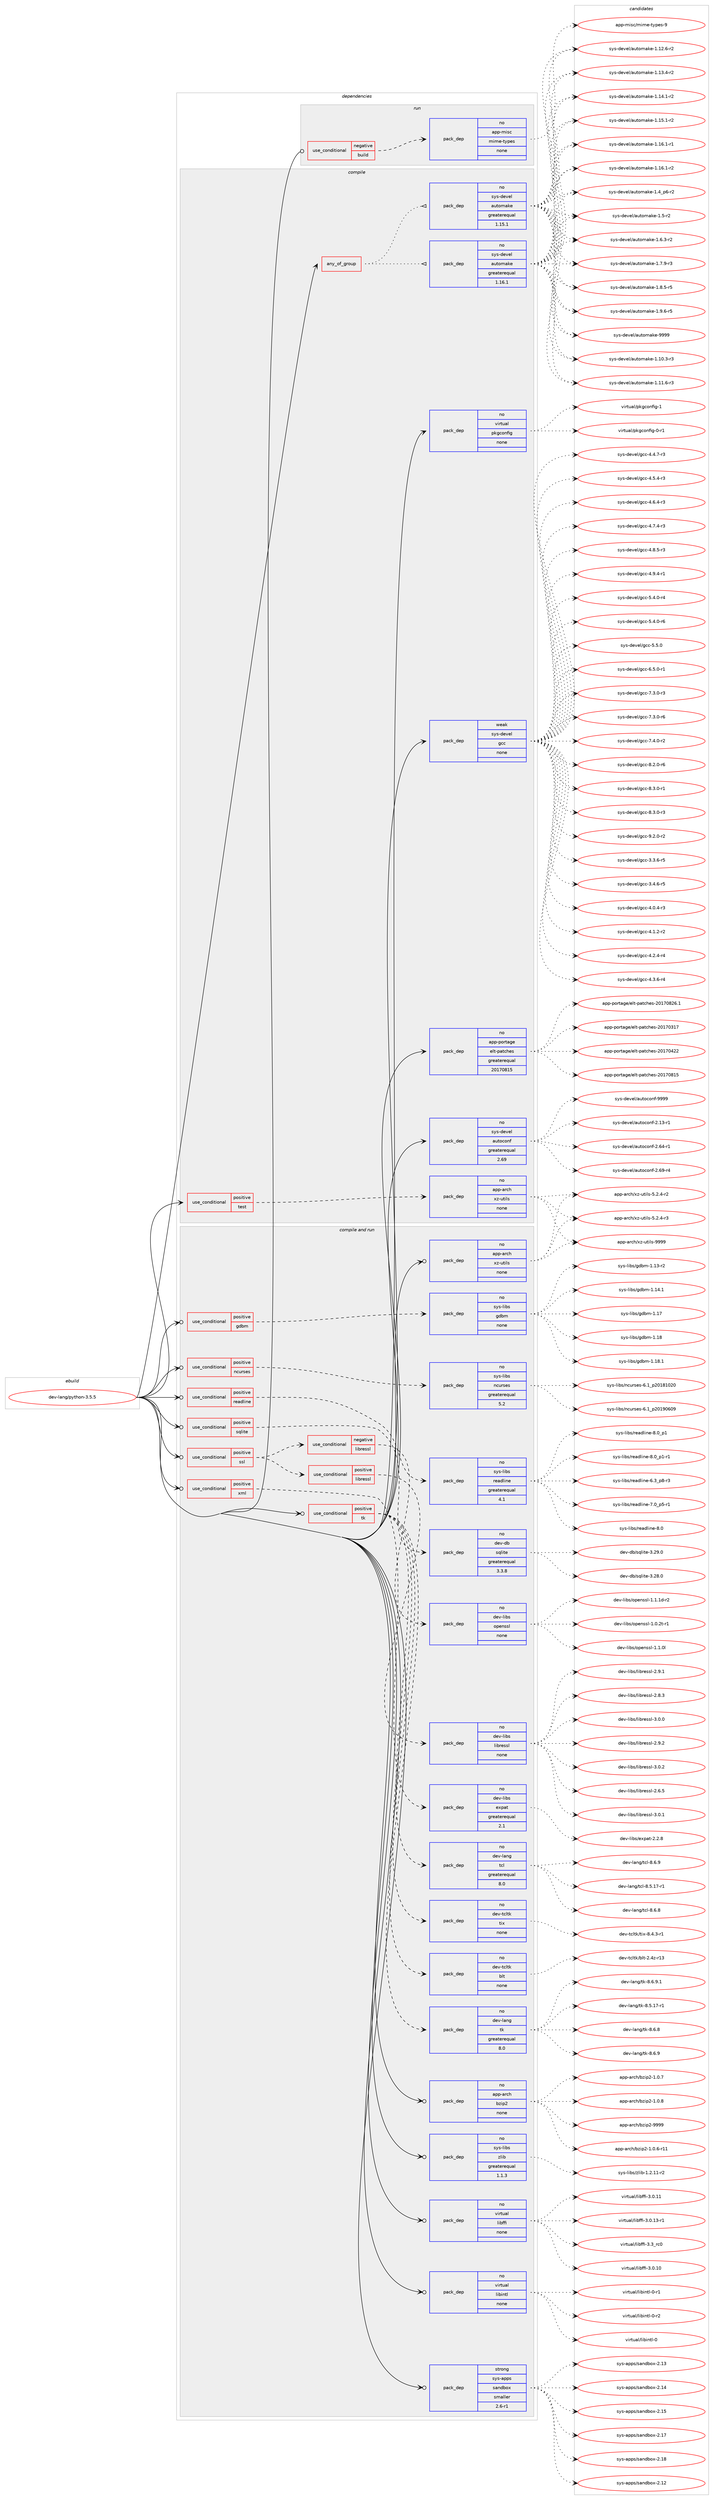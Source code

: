 digraph prolog {

# *************
# Graph options
# *************

newrank=true;
concentrate=true;
compound=true;
graph [rankdir=LR,fontname=Helvetica,fontsize=10,ranksep=1.5];#, ranksep=2.5, nodesep=0.2];
edge  [arrowhead=vee];
node  [fontname=Helvetica,fontsize=10];

# **********
# The ebuild
# **********

subgraph cluster_leftcol {
color=gray;
rank=same;
label=<<i>ebuild</i>>;
id [label="dev-lang/python-3.5.5", color=red, width=4, href="../dev-lang/python-3.5.5.svg"];
}

# ****************
# The dependencies
# ****************

subgraph cluster_midcol {
color=gray;
label=<<i>dependencies</i>>;
subgraph cluster_compile {
fillcolor="#eeeeee";
style=filled;
label=<<i>compile</i>>;
subgraph any10934 {
dependency560708 [label=<<TABLE BORDER="0" CELLBORDER="1" CELLSPACING="0" CELLPADDING="4"><TR><TD CELLPADDING="10">any_of_group</TD></TR></TABLE>>, shape=none, color=red];subgraph pack418821 {
dependency560709 [label=<<TABLE BORDER="0" CELLBORDER="1" CELLSPACING="0" CELLPADDING="4" WIDTH="220"><TR><TD ROWSPAN="6" CELLPADDING="30">pack_dep</TD></TR><TR><TD WIDTH="110">no</TD></TR><TR><TD>sys-devel</TD></TR><TR><TD>automake</TD></TR><TR><TD>greaterequal</TD></TR><TR><TD>1.16.1</TD></TR></TABLE>>, shape=none, color=blue];
}
dependency560708:e -> dependency560709:w [weight=20,style="dotted",arrowhead="oinv"];
subgraph pack418822 {
dependency560710 [label=<<TABLE BORDER="0" CELLBORDER="1" CELLSPACING="0" CELLPADDING="4" WIDTH="220"><TR><TD ROWSPAN="6" CELLPADDING="30">pack_dep</TD></TR><TR><TD WIDTH="110">no</TD></TR><TR><TD>sys-devel</TD></TR><TR><TD>automake</TD></TR><TR><TD>greaterequal</TD></TR><TR><TD>1.15.1</TD></TR></TABLE>>, shape=none, color=blue];
}
dependency560708:e -> dependency560710:w [weight=20,style="dotted",arrowhead="oinv"];
}
id:e -> dependency560708:w [weight=20,style="solid",arrowhead="vee"];
subgraph cond130596 {
dependency560711 [label=<<TABLE BORDER="0" CELLBORDER="1" CELLSPACING="0" CELLPADDING="4"><TR><TD ROWSPAN="3" CELLPADDING="10">use_conditional</TD></TR><TR><TD>positive</TD></TR><TR><TD>test</TD></TR></TABLE>>, shape=none, color=red];
subgraph pack418823 {
dependency560712 [label=<<TABLE BORDER="0" CELLBORDER="1" CELLSPACING="0" CELLPADDING="4" WIDTH="220"><TR><TD ROWSPAN="6" CELLPADDING="30">pack_dep</TD></TR><TR><TD WIDTH="110">no</TD></TR><TR><TD>app-arch</TD></TR><TR><TD>xz-utils</TD></TR><TR><TD>none</TD></TR><TR><TD></TD></TR></TABLE>>, shape=none, color=blue];
}
dependency560711:e -> dependency560712:w [weight=20,style="dashed",arrowhead="vee"];
}
id:e -> dependency560711:w [weight=20,style="solid",arrowhead="vee"];
subgraph pack418824 {
dependency560713 [label=<<TABLE BORDER="0" CELLBORDER="1" CELLSPACING="0" CELLPADDING="4" WIDTH="220"><TR><TD ROWSPAN="6" CELLPADDING="30">pack_dep</TD></TR><TR><TD WIDTH="110">no</TD></TR><TR><TD>app-portage</TD></TR><TR><TD>elt-patches</TD></TR><TR><TD>greaterequal</TD></TR><TR><TD>20170815</TD></TR></TABLE>>, shape=none, color=blue];
}
id:e -> dependency560713:w [weight=20,style="solid",arrowhead="vee"];
subgraph pack418825 {
dependency560714 [label=<<TABLE BORDER="0" CELLBORDER="1" CELLSPACING="0" CELLPADDING="4" WIDTH="220"><TR><TD ROWSPAN="6" CELLPADDING="30">pack_dep</TD></TR><TR><TD WIDTH="110">no</TD></TR><TR><TD>sys-devel</TD></TR><TR><TD>autoconf</TD></TR><TR><TD>greaterequal</TD></TR><TR><TD>2.69</TD></TR></TABLE>>, shape=none, color=blue];
}
id:e -> dependency560714:w [weight=20,style="solid",arrowhead="vee"];
subgraph pack418826 {
dependency560715 [label=<<TABLE BORDER="0" CELLBORDER="1" CELLSPACING="0" CELLPADDING="4" WIDTH="220"><TR><TD ROWSPAN="6" CELLPADDING="30">pack_dep</TD></TR><TR><TD WIDTH="110">no</TD></TR><TR><TD>virtual</TD></TR><TR><TD>pkgconfig</TD></TR><TR><TD>none</TD></TR><TR><TD></TD></TR></TABLE>>, shape=none, color=blue];
}
id:e -> dependency560715:w [weight=20,style="solid",arrowhead="vee"];
subgraph pack418827 {
dependency560716 [label=<<TABLE BORDER="0" CELLBORDER="1" CELLSPACING="0" CELLPADDING="4" WIDTH="220"><TR><TD ROWSPAN="6" CELLPADDING="30">pack_dep</TD></TR><TR><TD WIDTH="110">weak</TD></TR><TR><TD>sys-devel</TD></TR><TR><TD>gcc</TD></TR><TR><TD>none</TD></TR><TR><TD></TD></TR></TABLE>>, shape=none, color=blue];
}
id:e -> dependency560716:w [weight=20,style="solid",arrowhead="vee"];
}
subgraph cluster_compileandrun {
fillcolor="#eeeeee";
style=filled;
label=<<i>compile and run</i>>;
subgraph cond130597 {
dependency560717 [label=<<TABLE BORDER="0" CELLBORDER="1" CELLSPACING="0" CELLPADDING="4"><TR><TD ROWSPAN="3" CELLPADDING="10">use_conditional</TD></TR><TR><TD>positive</TD></TR><TR><TD>gdbm</TD></TR></TABLE>>, shape=none, color=red];
subgraph pack418828 {
dependency560718 [label=<<TABLE BORDER="0" CELLBORDER="1" CELLSPACING="0" CELLPADDING="4" WIDTH="220"><TR><TD ROWSPAN="6" CELLPADDING="30">pack_dep</TD></TR><TR><TD WIDTH="110">no</TD></TR><TR><TD>sys-libs</TD></TR><TR><TD>gdbm</TD></TR><TR><TD>none</TD></TR><TR><TD></TD></TR></TABLE>>, shape=none, color=blue];
}
dependency560717:e -> dependency560718:w [weight=20,style="dashed",arrowhead="vee"];
}
id:e -> dependency560717:w [weight=20,style="solid",arrowhead="odotvee"];
subgraph cond130598 {
dependency560719 [label=<<TABLE BORDER="0" CELLBORDER="1" CELLSPACING="0" CELLPADDING="4"><TR><TD ROWSPAN="3" CELLPADDING="10">use_conditional</TD></TR><TR><TD>positive</TD></TR><TR><TD>ncurses</TD></TR></TABLE>>, shape=none, color=red];
subgraph pack418829 {
dependency560720 [label=<<TABLE BORDER="0" CELLBORDER="1" CELLSPACING="0" CELLPADDING="4" WIDTH="220"><TR><TD ROWSPAN="6" CELLPADDING="30">pack_dep</TD></TR><TR><TD WIDTH="110">no</TD></TR><TR><TD>sys-libs</TD></TR><TR><TD>ncurses</TD></TR><TR><TD>greaterequal</TD></TR><TR><TD>5.2</TD></TR></TABLE>>, shape=none, color=blue];
}
dependency560719:e -> dependency560720:w [weight=20,style="dashed",arrowhead="vee"];
}
id:e -> dependency560719:w [weight=20,style="solid",arrowhead="odotvee"];
subgraph cond130599 {
dependency560721 [label=<<TABLE BORDER="0" CELLBORDER="1" CELLSPACING="0" CELLPADDING="4"><TR><TD ROWSPAN="3" CELLPADDING="10">use_conditional</TD></TR><TR><TD>positive</TD></TR><TR><TD>readline</TD></TR></TABLE>>, shape=none, color=red];
subgraph pack418830 {
dependency560722 [label=<<TABLE BORDER="0" CELLBORDER="1" CELLSPACING="0" CELLPADDING="4" WIDTH="220"><TR><TD ROWSPAN="6" CELLPADDING="30">pack_dep</TD></TR><TR><TD WIDTH="110">no</TD></TR><TR><TD>sys-libs</TD></TR><TR><TD>readline</TD></TR><TR><TD>greaterequal</TD></TR><TR><TD>4.1</TD></TR></TABLE>>, shape=none, color=blue];
}
dependency560721:e -> dependency560722:w [weight=20,style="dashed",arrowhead="vee"];
}
id:e -> dependency560721:w [weight=20,style="solid",arrowhead="odotvee"];
subgraph cond130600 {
dependency560723 [label=<<TABLE BORDER="0" CELLBORDER="1" CELLSPACING="0" CELLPADDING="4"><TR><TD ROWSPAN="3" CELLPADDING="10">use_conditional</TD></TR><TR><TD>positive</TD></TR><TR><TD>sqlite</TD></TR></TABLE>>, shape=none, color=red];
subgraph pack418831 {
dependency560724 [label=<<TABLE BORDER="0" CELLBORDER="1" CELLSPACING="0" CELLPADDING="4" WIDTH="220"><TR><TD ROWSPAN="6" CELLPADDING="30">pack_dep</TD></TR><TR><TD WIDTH="110">no</TD></TR><TR><TD>dev-db</TD></TR><TR><TD>sqlite</TD></TR><TR><TD>greaterequal</TD></TR><TR><TD>3.3.8</TD></TR></TABLE>>, shape=none, color=blue];
}
dependency560723:e -> dependency560724:w [weight=20,style="dashed",arrowhead="vee"];
}
id:e -> dependency560723:w [weight=20,style="solid",arrowhead="odotvee"];
subgraph cond130601 {
dependency560725 [label=<<TABLE BORDER="0" CELLBORDER="1" CELLSPACING="0" CELLPADDING="4"><TR><TD ROWSPAN="3" CELLPADDING="10">use_conditional</TD></TR><TR><TD>positive</TD></TR><TR><TD>ssl</TD></TR></TABLE>>, shape=none, color=red];
subgraph cond130602 {
dependency560726 [label=<<TABLE BORDER="0" CELLBORDER="1" CELLSPACING="0" CELLPADDING="4"><TR><TD ROWSPAN="3" CELLPADDING="10">use_conditional</TD></TR><TR><TD>negative</TD></TR><TR><TD>libressl</TD></TR></TABLE>>, shape=none, color=red];
subgraph pack418832 {
dependency560727 [label=<<TABLE BORDER="0" CELLBORDER="1" CELLSPACING="0" CELLPADDING="4" WIDTH="220"><TR><TD ROWSPAN="6" CELLPADDING="30">pack_dep</TD></TR><TR><TD WIDTH="110">no</TD></TR><TR><TD>dev-libs</TD></TR><TR><TD>openssl</TD></TR><TR><TD>none</TD></TR><TR><TD></TD></TR></TABLE>>, shape=none, color=blue];
}
dependency560726:e -> dependency560727:w [weight=20,style="dashed",arrowhead="vee"];
}
dependency560725:e -> dependency560726:w [weight=20,style="dashed",arrowhead="vee"];
subgraph cond130603 {
dependency560728 [label=<<TABLE BORDER="0" CELLBORDER="1" CELLSPACING="0" CELLPADDING="4"><TR><TD ROWSPAN="3" CELLPADDING="10">use_conditional</TD></TR><TR><TD>positive</TD></TR><TR><TD>libressl</TD></TR></TABLE>>, shape=none, color=red];
subgraph pack418833 {
dependency560729 [label=<<TABLE BORDER="0" CELLBORDER="1" CELLSPACING="0" CELLPADDING="4" WIDTH="220"><TR><TD ROWSPAN="6" CELLPADDING="30">pack_dep</TD></TR><TR><TD WIDTH="110">no</TD></TR><TR><TD>dev-libs</TD></TR><TR><TD>libressl</TD></TR><TR><TD>none</TD></TR><TR><TD></TD></TR></TABLE>>, shape=none, color=blue];
}
dependency560728:e -> dependency560729:w [weight=20,style="dashed",arrowhead="vee"];
}
dependency560725:e -> dependency560728:w [weight=20,style="dashed",arrowhead="vee"];
}
id:e -> dependency560725:w [weight=20,style="solid",arrowhead="odotvee"];
subgraph cond130604 {
dependency560730 [label=<<TABLE BORDER="0" CELLBORDER="1" CELLSPACING="0" CELLPADDING="4"><TR><TD ROWSPAN="3" CELLPADDING="10">use_conditional</TD></TR><TR><TD>positive</TD></TR><TR><TD>tk</TD></TR></TABLE>>, shape=none, color=red];
subgraph pack418834 {
dependency560731 [label=<<TABLE BORDER="0" CELLBORDER="1" CELLSPACING="0" CELLPADDING="4" WIDTH="220"><TR><TD ROWSPAN="6" CELLPADDING="30">pack_dep</TD></TR><TR><TD WIDTH="110">no</TD></TR><TR><TD>dev-lang</TD></TR><TR><TD>tcl</TD></TR><TR><TD>greaterequal</TD></TR><TR><TD>8.0</TD></TR></TABLE>>, shape=none, color=blue];
}
dependency560730:e -> dependency560731:w [weight=20,style="dashed",arrowhead="vee"];
subgraph pack418835 {
dependency560732 [label=<<TABLE BORDER="0" CELLBORDER="1" CELLSPACING="0" CELLPADDING="4" WIDTH="220"><TR><TD ROWSPAN="6" CELLPADDING="30">pack_dep</TD></TR><TR><TD WIDTH="110">no</TD></TR><TR><TD>dev-lang</TD></TR><TR><TD>tk</TD></TR><TR><TD>greaterequal</TD></TR><TR><TD>8.0</TD></TR></TABLE>>, shape=none, color=blue];
}
dependency560730:e -> dependency560732:w [weight=20,style="dashed",arrowhead="vee"];
subgraph pack418836 {
dependency560733 [label=<<TABLE BORDER="0" CELLBORDER="1" CELLSPACING="0" CELLPADDING="4" WIDTH="220"><TR><TD ROWSPAN="6" CELLPADDING="30">pack_dep</TD></TR><TR><TD WIDTH="110">no</TD></TR><TR><TD>dev-tcltk</TD></TR><TR><TD>blt</TD></TR><TR><TD>none</TD></TR><TR><TD></TD></TR></TABLE>>, shape=none, color=blue];
}
dependency560730:e -> dependency560733:w [weight=20,style="dashed",arrowhead="vee"];
subgraph pack418837 {
dependency560734 [label=<<TABLE BORDER="0" CELLBORDER="1" CELLSPACING="0" CELLPADDING="4" WIDTH="220"><TR><TD ROWSPAN="6" CELLPADDING="30">pack_dep</TD></TR><TR><TD WIDTH="110">no</TD></TR><TR><TD>dev-tcltk</TD></TR><TR><TD>tix</TD></TR><TR><TD>none</TD></TR><TR><TD></TD></TR></TABLE>>, shape=none, color=blue];
}
dependency560730:e -> dependency560734:w [weight=20,style="dashed",arrowhead="vee"];
}
id:e -> dependency560730:w [weight=20,style="solid",arrowhead="odotvee"];
subgraph cond130605 {
dependency560735 [label=<<TABLE BORDER="0" CELLBORDER="1" CELLSPACING="0" CELLPADDING="4"><TR><TD ROWSPAN="3" CELLPADDING="10">use_conditional</TD></TR><TR><TD>positive</TD></TR><TR><TD>xml</TD></TR></TABLE>>, shape=none, color=red];
subgraph pack418838 {
dependency560736 [label=<<TABLE BORDER="0" CELLBORDER="1" CELLSPACING="0" CELLPADDING="4" WIDTH="220"><TR><TD ROWSPAN="6" CELLPADDING="30">pack_dep</TD></TR><TR><TD WIDTH="110">no</TD></TR><TR><TD>dev-libs</TD></TR><TR><TD>expat</TD></TR><TR><TD>greaterequal</TD></TR><TR><TD>2.1</TD></TR></TABLE>>, shape=none, color=blue];
}
dependency560735:e -> dependency560736:w [weight=20,style="dashed",arrowhead="vee"];
}
id:e -> dependency560735:w [weight=20,style="solid",arrowhead="odotvee"];
subgraph pack418839 {
dependency560737 [label=<<TABLE BORDER="0" CELLBORDER="1" CELLSPACING="0" CELLPADDING="4" WIDTH="220"><TR><TD ROWSPAN="6" CELLPADDING="30">pack_dep</TD></TR><TR><TD WIDTH="110">no</TD></TR><TR><TD>app-arch</TD></TR><TR><TD>bzip2</TD></TR><TR><TD>none</TD></TR><TR><TD></TD></TR></TABLE>>, shape=none, color=blue];
}
id:e -> dependency560737:w [weight=20,style="solid",arrowhead="odotvee"];
subgraph pack418840 {
dependency560738 [label=<<TABLE BORDER="0" CELLBORDER="1" CELLSPACING="0" CELLPADDING="4" WIDTH="220"><TR><TD ROWSPAN="6" CELLPADDING="30">pack_dep</TD></TR><TR><TD WIDTH="110">no</TD></TR><TR><TD>app-arch</TD></TR><TR><TD>xz-utils</TD></TR><TR><TD>none</TD></TR><TR><TD></TD></TR></TABLE>>, shape=none, color=blue];
}
id:e -> dependency560738:w [weight=20,style="solid",arrowhead="odotvee"];
subgraph pack418841 {
dependency560739 [label=<<TABLE BORDER="0" CELLBORDER="1" CELLSPACING="0" CELLPADDING="4" WIDTH="220"><TR><TD ROWSPAN="6" CELLPADDING="30">pack_dep</TD></TR><TR><TD WIDTH="110">no</TD></TR><TR><TD>sys-libs</TD></TR><TR><TD>zlib</TD></TR><TR><TD>greaterequal</TD></TR><TR><TD>1.1.3</TD></TR></TABLE>>, shape=none, color=blue];
}
id:e -> dependency560739:w [weight=20,style="solid",arrowhead="odotvee"];
subgraph pack418842 {
dependency560740 [label=<<TABLE BORDER="0" CELLBORDER="1" CELLSPACING="0" CELLPADDING="4" WIDTH="220"><TR><TD ROWSPAN="6" CELLPADDING="30">pack_dep</TD></TR><TR><TD WIDTH="110">no</TD></TR><TR><TD>virtual</TD></TR><TR><TD>libffi</TD></TR><TR><TD>none</TD></TR><TR><TD></TD></TR></TABLE>>, shape=none, color=blue];
}
id:e -> dependency560740:w [weight=20,style="solid",arrowhead="odotvee"];
subgraph pack418843 {
dependency560741 [label=<<TABLE BORDER="0" CELLBORDER="1" CELLSPACING="0" CELLPADDING="4" WIDTH="220"><TR><TD ROWSPAN="6" CELLPADDING="30">pack_dep</TD></TR><TR><TD WIDTH="110">no</TD></TR><TR><TD>virtual</TD></TR><TR><TD>libintl</TD></TR><TR><TD>none</TD></TR><TR><TD></TD></TR></TABLE>>, shape=none, color=blue];
}
id:e -> dependency560741:w [weight=20,style="solid",arrowhead="odotvee"];
subgraph pack418844 {
dependency560742 [label=<<TABLE BORDER="0" CELLBORDER="1" CELLSPACING="0" CELLPADDING="4" WIDTH="220"><TR><TD ROWSPAN="6" CELLPADDING="30">pack_dep</TD></TR><TR><TD WIDTH="110">strong</TD></TR><TR><TD>sys-apps</TD></TR><TR><TD>sandbox</TD></TR><TR><TD>smaller</TD></TR><TR><TD>2.6-r1</TD></TR></TABLE>>, shape=none, color=blue];
}
id:e -> dependency560742:w [weight=20,style="solid",arrowhead="odotvee"];
}
subgraph cluster_run {
fillcolor="#eeeeee";
style=filled;
label=<<i>run</i>>;
subgraph cond130606 {
dependency560743 [label=<<TABLE BORDER="0" CELLBORDER="1" CELLSPACING="0" CELLPADDING="4"><TR><TD ROWSPAN="3" CELLPADDING="10">use_conditional</TD></TR><TR><TD>negative</TD></TR><TR><TD>build</TD></TR></TABLE>>, shape=none, color=red];
subgraph pack418845 {
dependency560744 [label=<<TABLE BORDER="0" CELLBORDER="1" CELLSPACING="0" CELLPADDING="4" WIDTH="220"><TR><TD ROWSPAN="6" CELLPADDING="30">pack_dep</TD></TR><TR><TD WIDTH="110">no</TD></TR><TR><TD>app-misc</TD></TR><TR><TD>mime-types</TD></TR><TR><TD>none</TD></TR><TR><TD></TD></TR></TABLE>>, shape=none, color=blue];
}
dependency560743:e -> dependency560744:w [weight=20,style="dashed",arrowhead="vee"];
}
id:e -> dependency560743:w [weight=20,style="solid",arrowhead="odot"];
}
}

# **************
# The candidates
# **************

subgraph cluster_choices {
rank=same;
color=gray;
label=<<i>candidates</i>>;

subgraph choice418821 {
color=black;
nodesep=1;
choice11512111545100101118101108479711711611110997107101454946494846514511451 [label="sys-devel/automake-1.10.3-r3", color=red, width=4,href="../sys-devel/automake-1.10.3-r3.svg"];
choice11512111545100101118101108479711711611110997107101454946494946544511451 [label="sys-devel/automake-1.11.6-r3", color=red, width=4,href="../sys-devel/automake-1.11.6-r3.svg"];
choice11512111545100101118101108479711711611110997107101454946495046544511450 [label="sys-devel/automake-1.12.6-r2", color=red, width=4,href="../sys-devel/automake-1.12.6-r2.svg"];
choice11512111545100101118101108479711711611110997107101454946495146524511450 [label="sys-devel/automake-1.13.4-r2", color=red, width=4,href="../sys-devel/automake-1.13.4-r2.svg"];
choice11512111545100101118101108479711711611110997107101454946495246494511450 [label="sys-devel/automake-1.14.1-r2", color=red, width=4,href="../sys-devel/automake-1.14.1-r2.svg"];
choice11512111545100101118101108479711711611110997107101454946495346494511450 [label="sys-devel/automake-1.15.1-r2", color=red, width=4,href="../sys-devel/automake-1.15.1-r2.svg"];
choice11512111545100101118101108479711711611110997107101454946495446494511449 [label="sys-devel/automake-1.16.1-r1", color=red, width=4,href="../sys-devel/automake-1.16.1-r1.svg"];
choice11512111545100101118101108479711711611110997107101454946495446494511450 [label="sys-devel/automake-1.16.1-r2", color=red, width=4,href="../sys-devel/automake-1.16.1-r2.svg"];
choice115121115451001011181011084797117116111109971071014549465295112544511450 [label="sys-devel/automake-1.4_p6-r2", color=red, width=4,href="../sys-devel/automake-1.4_p6-r2.svg"];
choice11512111545100101118101108479711711611110997107101454946534511450 [label="sys-devel/automake-1.5-r2", color=red, width=4,href="../sys-devel/automake-1.5-r2.svg"];
choice115121115451001011181011084797117116111109971071014549465446514511450 [label="sys-devel/automake-1.6.3-r2", color=red, width=4,href="../sys-devel/automake-1.6.3-r2.svg"];
choice115121115451001011181011084797117116111109971071014549465546574511451 [label="sys-devel/automake-1.7.9-r3", color=red, width=4,href="../sys-devel/automake-1.7.9-r3.svg"];
choice115121115451001011181011084797117116111109971071014549465646534511453 [label="sys-devel/automake-1.8.5-r5", color=red, width=4,href="../sys-devel/automake-1.8.5-r5.svg"];
choice115121115451001011181011084797117116111109971071014549465746544511453 [label="sys-devel/automake-1.9.6-r5", color=red, width=4,href="../sys-devel/automake-1.9.6-r5.svg"];
choice115121115451001011181011084797117116111109971071014557575757 [label="sys-devel/automake-9999", color=red, width=4,href="../sys-devel/automake-9999.svg"];
dependency560709:e -> choice11512111545100101118101108479711711611110997107101454946494846514511451:w [style=dotted,weight="100"];
dependency560709:e -> choice11512111545100101118101108479711711611110997107101454946494946544511451:w [style=dotted,weight="100"];
dependency560709:e -> choice11512111545100101118101108479711711611110997107101454946495046544511450:w [style=dotted,weight="100"];
dependency560709:e -> choice11512111545100101118101108479711711611110997107101454946495146524511450:w [style=dotted,weight="100"];
dependency560709:e -> choice11512111545100101118101108479711711611110997107101454946495246494511450:w [style=dotted,weight="100"];
dependency560709:e -> choice11512111545100101118101108479711711611110997107101454946495346494511450:w [style=dotted,weight="100"];
dependency560709:e -> choice11512111545100101118101108479711711611110997107101454946495446494511449:w [style=dotted,weight="100"];
dependency560709:e -> choice11512111545100101118101108479711711611110997107101454946495446494511450:w [style=dotted,weight="100"];
dependency560709:e -> choice115121115451001011181011084797117116111109971071014549465295112544511450:w [style=dotted,weight="100"];
dependency560709:e -> choice11512111545100101118101108479711711611110997107101454946534511450:w [style=dotted,weight="100"];
dependency560709:e -> choice115121115451001011181011084797117116111109971071014549465446514511450:w [style=dotted,weight="100"];
dependency560709:e -> choice115121115451001011181011084797117116111109971071014549465546574511451:w [style=dotted,weight="100"];
dependency560709:e -> choice115121115451001011181011084797117116111109971071014549465646534511453:w [style=dotted,weight="100"];
dependency560709:e -> choice115121115451001011181011084797117116111109971071014549465746544511453:w [style=dotted,weight="100"];
dependency560709:e -> choice115121115451001011181011084797117116111109971071014557575757:w [style=dotted,weight="100"];
}
subgraph choice418822 {
color=black;
nodesep=1;
choice11512111545100101118101108479711711611110997107101454946494846514511451 [label="sys-devel/automake-1.10.3-r3", color=red, width=4,href="../sys-devel/automake-1.10.3-r3.svg"];
choice11512111545100101118101108479711711611110997107101454946494946544511451 [label="sys-devel/automake-1.11.6-r3", color=red, width=4,href="../sys-devel/automake-1.11.6-r3.svg"];
choice11512111545100101118101108479711711611110997107101454946495046544511450 [label="sys-devel/automake-1.12.6-r2", color=red, width=4,href="../sys-devel/automake-1.12.6-r2.svg"];
choice11512111545100101118101108479711711611110997107101454946495146524511450 [label="sys-devel/automake-1.13.4-r2", color=red, width=4,href="../sys-devel/automake-1.13.4-r2.svg"];
choice11512111545100101118101108479711711611110997107101454946495246494511450 [label="sys-devel/automake-1.14.1-r2", color=red, width=4,href="../sys-devel/automake-1.14.1-r2.svg"];
choice11512111545100101118101108479711711611110997107101454946495346494511450 [label="sys-devel/automake-1.15.1-r2", color=red, width=4,href="../sys-devel/automake-1.15.1-r2.svg"];
choice11512111545100101118101108479711711611110997107101454946495446494511449 [label="sys-devel/automake-1.16.1-r1", color=red, width=4,href="../sys-devel/automake-1.16.1-r1.svg"];
choice11512111545100101118101108479711711611110997107101454946495446494511450 [label="sys-devel/automake-1.16.1-r2", color=red, width=4,href="../sys-devel/automake-1.16.1-r2.svg"];
choice115121115451001011181011084797117116111109971071014549465295112544511450 [label="sys-devel/automake-1.4_p6-r2", color=red, width=4,href="../sys-devel/automake-1.4_p6-r2.svg"];
choice11512111545100101118101108479711711611110997107101454946534511450 [label="sys-devel/automake-1.5-r2", color=red, width=4,href="../sys-devel/automake-1.5-r2.svg"];
choice115121115451001011181011084797117116111109971071014549465446514511450 [label="sys-devel/automake-1.6.3-r2", color=red, width=4,href="../sys-devel/automake-1.6.3-r2.svg"];
choice115121115451001011181011084797117116111109971071014549465546574511451 [label="sys-devel/automake-1.7.9-r3", color=red, width=4,href="../sys-devel/automake-1.7.9-r3.svg"];
choice115121115451001011181011084797117116111109971071014549465646534511453 [label="sys-devel/automake-1.8.5-r5", color=red, width=4,href="../sys-devel/automake-1.8.5-r5.svg"];
choice115121115451001011181011084797117116111109971071014549465746544511453 [label="sys-devel/automake-1.9.6-r5", color=red, width=4,href="../sys-devel/automake-1.9.6-r5.svg"];
choice115121115451001011181011084797117116111109971071014557575757 [label="sys-devel/automake-9999", color=red, width=4,href="../sys-devel/automake-9999.svg"];
dependency560710:e -> choice11512111545100101118101108479711711611110997107101454946494846514511451:w [style=dotted,weight="100"];
dependency560710:e -> choice11512111545100101118101108479711711611110997107101454946494946544511451:w [style=dotted,weight="100"];
dependency560710:e -> choice11512111545100101118101108479711711611110997107101454946495046544511450:w [style=dotted,weight="100"];
dependency560710:e -> choice11512111545100101118101108479711711611110997107101454946495146524511450:w [style=dotted,weight="100"];
dependency560710:e -> choice11512111545100101118101108479711711611110997107101454946495246494511450:w [style=dotted,weight="100"];
dependency560710:e -> choice11512111545100101118101108479711711611110997107101454946495346494511450:w [style=dotted,weight="100"];
dependency560710:e -> choice11512111545100101118101108479711711611110997107101454946495446494511449:w [style=dotted,weight="100"];
dependency560710:e -> choice11512111545100101118101108479711711611110997107101454946495446494511450:w [style=dotted,weight="100"];
dependency560710:e -> choice115121115451001011181011084797117116111109971071014549465295112544511450:w [style=dotted,weight="100"];
dependency560710:e -> choice11512111545100101118101108479711711611110997107101454946534511450:w [style=dotted,weight="100"];
dependency560710:e -> choice115121115451001011181011084797117116111109971071014549465446514511450:w [style=dotted,weight="100"];
dependency560710:e -> choice115121115451001011181011084797117116111109971071014549465546574511451:w [style=dotted,weight="100"];
dependency560710:e -> choice115121115451001011181011084797117116111109971071014549465646534511453:w [style=dotted,weight="100"];
dependency560710:e -> choice115121115451001011181011084797117116111109971071014549465746544511453:w [style=dotted,weight="100"];
dependency560710:e -> choice115121115451001011181011084797117116111109971071014557575757:w [style=dotted,weight="100"];
}
subgraph choice418823 {
color=black;
nodesep=1;
choice9711211245971149910447120122451171161051081154553465046524511450 [label="app-arch/xz-utils-5.2.4-r2", color=red, width=4,href="../app-arch/xz-utils-5.2.4-r2.svg"];
choice9711211245971149910447120122451171161051081154553465046524511451 [label="app-arch/xz-utils-5.2.4-r3", color=red, width=4,href="../app-arch/xz-utils-5.2.4-r3.svg"];
choice9711211245971149910447120122451171161051081154557575757 [label="app-arch/xz-utils-9999", color=red, width=4,href="../app-arch/xz-utils-9999.svg"];
dependency560712:e -> choice9711211245971149910447120122451171161051081154553465046524511450:w [style=dotted,weight="100"];
dependency560712:e -> choice9711211245971149910447120122451171161051081154553465046524511451:w [style=dotted,weight="100"];
dependency560712:e -> choice9711211245971149910447120122451171161051081154557575757:w [style=dotted,weight="100"];
}
subgraph choice418824 {
color=black;
nodesep=1;
choice97112112451121111141169710310147101108116451129711699104101115455048495548514955 [label="app-portage/elt-patches-20170317", color=red, width=4,href="../app-portage/elt-patches-20170317.svg"];
choice97112112451121111141169710310147101108116451129711699104101115455048495548525050 [label="app-portage/elt-patches-20170422", color=red, width=4,href="../app-portage/elt-patches-20170422.svg"];
choice97112112451121111141169710310147101108116451129711699104101115455048495548564953 [label="app-portage/elt-patches-20170815", color=red, width=4,href="../app-portage/elt-patches-20170815.svg"];
choice971121124511211111411697103101471011081164511297116991041011154550484955485650544649 [label="app-portage/elt-patches-20170826.1", color=red, width=4,href="../app-portage/elt-patches-20170826.1.svg"];
dependency560713:e -> choice97112112451121111141169710310147101108116451129711699104101115455048495548514955:w [style=dotted,weight="100"];
dependency560713:e -> choice97112112451121111141169710310147101108116451129711699104101115455048495548525050:w [style=dotted,weight="100"];
dependency560713:e -> choice97112112451121111141169710310147101108116451129711699104101115455048495548564953:w [style=dotted,weight="100"];
dependency560713:e -> choice971121124511211111411697103101471011081164511297116991041011154550484955485650544649:w [style=dotted,weight="100"];
}
subgraph choice418825 {
color=black;
nodesep=1;
choice1151211154510010111810110847971171161119911111010245504649514511449 [label="sys-devel/autoconf-2.13-r1", color=red, width=4,href="../sys-devel/autoconf-2.13-r1.svg"];
choice1151211154510010111810110847971171161119911111010245504654524511449 [label="sys-devel/autoconf-2.64-r1", color=red, width=4,href="../sys-devel/autoconf-2.64-r1.svg"];
choice1151211154510010111810110847971171161119911111010245504654574511452 [label="sys-devel/autoconf-2.69-r4", color=red, width=4,href="../sys-devel/autoconf-2.69-r4.svg"];
choice115121115451001011181011084797117116111991111101024557575757 [label="sys-devel/autoconf-9999", color=red, width=4,href="../sys-devel/autoconf-9999.svg"];
dependency560714:e -> choice1151211154510010111810110847971171161119911111010245504649514511449:w [style=dotted,weight="100"];
dependency560714:e -> choice1151211154510010111810110847971171161119911111010245504654524511449:w [style=dotted,weight="100"];
dependency560714:e -> choice1151211154510010111810110847971171161119911111010245504654574511452:w [style=dotted,weight="100"];
dependency560714:e -> choice115121115451001011181011084797117116111991111101024557575757:w [style=dotted,weight="100"];
}
subgraph choice418826 {
color=black;
nodesep=1;
choice11810511411611797108471121071039911111010210510345484511449 [label="virtual/pkgconfig-0-r1", color=red, width=4,href="../virtual/pkgconfig-0-r1.svg"];
choice1181051141161179710847112107103991111101021051034549 [label="virtual/pkgconfig-1", color=red, width=4,href="../virtual/pkgconfig-1.svg"];
dependency560715:e -> choice11810511411611797108471121071039911111010210510345484511449:w [style=dotted,weight="100"];
dependency560715:e -> choice1181051141161179710847112107103991111101021051034549:w [style=dotted,weight="100"];
}
subgraph choice418827 {
color=black;
nodesep=1;
choice115121115451001011181011084710399994551465146544511453 [label="sys-devel/gcc-3.3.6-r5", color=red, width=4,href="../sys-devel/gcc-3.3.6-r5.svg"];
choice115121115451001011181011084710399994551465246544511453 [label="sys-devel/gcc-3.4.6-r5", color=red, width=4,href="../sys-devel/gcc-3.4.6-r5.svg"];
choice115121115451001011181011084710399994552464846524511451 [label="sys-devel/gcc-4.0.4-r3", color=red, width=4,href="../sys-devel/gcc-4.0.4-r3.svg"];
choice115121115451001011181011084710399994552464946504511450 [label="sys-devel/gcc-4.1.2-r2", color=red, width=4,href="../sys-devel/gcc-4.1.2-r2.svg"];
choice115121115451001011181011084710399994552465046524511452 [label="sys-devel/gcc-4.2.4-r4", color=red, width=4,href="../sys-devel/gcc-4.2.4-r4.svg"];
choice115121115451001011181011084710399994552465146544511452 [label="sys-devel/gcc-4.3.6-r4", color=red, width=4,href="../sys-devel/gcc-4.3.6-r4.svg"];
choice115121115451001011181011084710399994552465246554511451 [label="sys-devel/gcc-4.4.7-r3", color=red, width=4,href="../sys-devel/gcc-4.4.7-r3.svg"];
choice115121115451001011181011084710399994552465346524511451 [label="sys-devel/gcc-4.5.4-r3", color=red, width=4,href="../sys-devel/gcc-4.5.4-r3.svg"];
choice115121115451001011181011084710399994552465446524511451 [label="sys-devel/gcc-4.6.4-r3", color=red, width=4,href="../sys-devel/gcc-4.6.4-r3.svg"];
choice115121115451001011181011084710399994552465546524511451 [label="sys-devel/gcc-4.7.4-r3", color=red, width=4,href="../sys-devel/gcc-4.7.4-r3.svg"];
choice115121115451001011181011084710399994552465646534511451 [label="sys-devel/gcc-4.8.5-r3", color=red, width=4,href="../sys-devel/gcc-4.8.5-r3.svg"];
choice115121115451001011181011084710399994552465746524511449 [label="sys-devel/gcc-4.9.4-r1", color=red, width=4,href="../sys-devel/gcc-4.9.4-r1.svg"];
choice115121115451001011181011084710399994553465246484511452 [label="sys-devel/gcc-5.4.0-r4", color=red, width=4,href="../sys-devel/gcc-5.4.0-r4.svg"];
choice115121115451001011181011084710399994553465246484511454 [label="sys-devel/gcc-5.4.0-r6", color=red, width=4,href="../sys-devel/gcc-5.4.0-r6.svg"];
choice11512111545100101118101108471039999455346534648 [label="sys-devel/gcc-5.5.0", color=red, width=4,href="../sys-devel/gcc-5.5.0.svg"];
choice115121115451001011181011084710399994554465346484511449 [label="sys-devel/gcc-6.5.0-r1", color=red, width=4,href="../sys-devel/gcc-6.5.0-r1.svg"];
choice115121115451001011181011084710399994555465146484511451 [label="sys-devel/gcc-7.3.0-r3", color=red, width=4,href="../sys-devel/gcc-7.3.0-r3.svg"];
choice115121115451001011181011084710399994555465146484511454 [label="sys-devel/gcc-7.3.0-r6", color=red, width=4,href="../sys-devel/gcc-7.3.0-r6.svg"];
choice115121115451001011181011084710399994555465246484511450 [label="sys-devel/gcc-7.4.0-r2", color=red, width=4,href="../sys-devel/gcc-7.4.0-r2.svg"];
choice115121115451001011181011084710399994556465046484511454 [label="sys-devel/gcc-8.2.0-r6", color=red, width=4,href="../sys-devel/gcc-8.2.0-r6.svg"];
choice115121115451001011181011084710399994556465146484511449 [label="sys-devel/gcc-8.3.0-r1", color=red, width=4,href="../sys-devel/gcc-8.3.0-r1.svg"];
choice115121115451001011181011084710399994556465146484511451 [label="sys-devel/gcc-8.3.0-r3", color=red, width=4,href="../sys-devel/gcc-8.3.0-r3.svg"];
choice115121115451001011181011084710399994557465046484511450 [label="sys-devel/gcc-9.2.0-r2", color=red, width=4,href="../sys-devel/gcc-9.2.0-r2.svg"];
dependency560716:e -> choice115121115451001011181011084710399994551465146544511453:w [style=dotted,weight="100"];
dependency560716:e -> choice115121115451001011181011084710399994551465246544511453:w [style=dotted,weight="100"];
dependency560716:e -> choice115121115451001011181011084710399994552464846524511451:w [style=dotted,weight="100"];
dependency560716:e -> choice115121115451001011181011084710399994552464946504511450:w [style=dotted,weight="100"];
dependency560716:e -> choice115121115451001011181011084710399994552465046524511452:w [style=dotted,weight="100"];
dependency560716:e -> choice115121115451001011181011084710399994552465146544511452:w [style=dotted,weight="100"];
dependency560716:e -> choice115121115451001011181011084710399994552465246554511451:w [style=dotted,weight="100"];
dependency560716:e -> choice115121115451001011181011084710399994552465346524511451:w [style=dotted,weight="100"];
dependency560716:e -> choice115121115451001011181011084710399994552465446524511451:w [style=dotted,weight="100"];
dependency560716:e -> choice115121115451001011181011084710399994552465546524511451:w [style=dotted,weight="100"];
dependency560716:e -> choice115121115451001011181011084710399994552465646534511451:w [style=dotted,weight="100"];
dependency560716:e -> choice115121115451001011181011084710399994552465746524511449:w [style=dotted,weight="100"];
dependency560716:e -> choice115121115451001011181011084710399994553465246484511452:w [style=dotted,weight="100"];
dependency560716:e -> choice115121115451001011181011084710399994553465246484511454:w [style=dotted,weight="100"];
dependency560716:e -> choice11512111545100101118101108471039999455346534648:w [style=dotted,weight="100"];
dependency560716:e -> choice115121115451001011181011084710399994554465346484511449:w [style=dotted,weight="100"];
dependency560716:e -> choice115121115451001011181011084710399994555465146484511451:w [style=dotted,weight="100"];
dependency560716:e -> choice115121115451001011181011084710399994555465146484511454:w [style=dotted,weight="100"];
dependency560716:e -> choice115121115451001011181011084710399994555465246484511450:w [style=dotted,weight="100"];
dependency560716:e -> choice115121115451001011181011084710399994556465046484511454:w [style=dotted,weight="100"];
dependency560716:e -> choice115121115451001011181011084710399994556465146484511449:w [style=dotted,weight="100"];
dependency560716:e -> choice115121115451001011181011084710399994556465146484511451:w [style=dotted,weight="100"];
dependency560716:e -> choice115121115451001011181011084710399994557465046484511450:w [style=dotted,weight="100"];
}
subgraph choice418828 {
color=black;
nodesep=1;
choice1151211154510810598115471031009810945494649514511450 [label="sys-libs/gdbm-1.13-r2", color=red, width=4,href="../sys-libs/gdbm-1.13-r2.svg"];
choice1151211154510810598115471031009810945494649524649 [label="sys-libs/gdbm-1.14.1", color=red, width=4,href="../sys-libs/gdbm-1.14.1.svg"];
choice115121115451081059811547103100981094549464955 [label="sys-libs/gdbm-1.17", color=red, width=4,href="../sys-libs/gdbm-1.17.svg"];
choice115121115451081059811547103100981094549464956 [label="sys-libs/gdbm-1.18", color=red, width=4,href="../sys-libs/gdbm-1.18.svg"];
choice1151211154510810598115471031009810945494649564649 [label="sys-libs/gdbm-1.18.1", color=red, width=4,href="../sys-libs/gdbm-1.18.1.svg"];
dependency560718:e -> choice1151211154510810598115471031009810945494649514511450:w [style=dotted,weight="100"];
dependency560718:e -> choice1151211154510810598115471031009810945494649524649:w [style=dotted,weight="100"];
dependency560718:e -> choice115121115451081059811547103100981094549464955:w [style=dotted,weight="100"];
dependency560718:e -> choice115121115451081059811547103100981094549464956:w [style=dotted,weight="100"];
dependency560718:e -> choice1151211154510810598115471031009810945494649564649:w [style=dotted,weight="100"];
}
subgraph choice418829 {
color=black;
nodesep=1;
choice1151211154510810598115471109911711411510111545544649951125048495649485048 [label="sys-libs/ncurses-6.1_p20181020", color=red, width=4,href="../sys-libs/ncurses-6.1_p20181020.svg"];
choice1151211154510810598115471109911711411510111545544649951125048495748544857 [label="sys-libs/ncurses-6.1_p20190609", color=red, width=4,href="../sys-libs/ncurses-6.1_p20190609.svg"];
dependency560720:e -> choice1151211154510810598115471109911711411510111545544649951125048495649485048:w [style=dotted,weight="100"];
dependency560720:e -> choice1151211154510810598115471109911711411510111545544649951125048495748544857:w [style=dotted,weight="100"];
}
subgraph choice418830 {
color=black;
nodesep=1;
choice115121115451081059811547114101971001081051101014554465195112564511451 [label="sys-libs/readline-6.3_p8-r3", color=red, width=4,href="../sys-libs/readline-6.3_p8-r3.svg"];
choice115121115451081059811547114101971001081051101014555464895112534511449 [label="sys-libs/readline-7.0_p5-r1", color=red, width=4,href="../sys-libs/readline-7.0_p5-r1.svg"];
choice1151211154510810598115471141019710010810511010145564648 [label="sys-libs/readline-8.0", color=red, width=4,href="../sys-libs/readline-8.0.svg"];
choice11512111545108105981154711410197100108105110101455646489511249 [label="sys-libs/readline-8.0_p1", color=red, width=4,href="../sys-libs/readline-8.0_p1.svg"];
choice115121115451081059811547114101971001081051101014556464895112494511449 [label="sys-libs/readline-8.0_p1-r1", color=red, width=4,href="../sys-libs/readline-8.0_p1-r1.svg"];
dependency560722:e -> choice115121115451081059811547114101971001081051101014554465195112564511451:w [style=dotted,weight="100"];
dependency560722:e -> choice115121115451081059811547114101971001081051101014555464895112534511449:w [style=dotted,weight="100"];
dependency560722:e -> choice1151211154510810598115471141019710010810511010145564648:w [style=dotted,weight="100"];
dependency560722:e -> choice11512111545108105981154711410197100108105110101455646489511249:w [style=dotted,weight="100"];
dependency560722:e -> choice115121115451081059811547114101971001081051101014556464895112494511449:w [style=dotted,weight="100"];
}
subgraph choice418831 {
color=black;
nodesep=1;
choice10010111845100984711511310810511610145514650564648 [label="dev-db/sqlite-3.28.0", color=red, width=4,href="../dev-db/sqlite-3.28.0.svg"];
choice10010111845100984711511310810511610145514650574648 [label="dev-db/sqlite-3.29.0", color=red, width=4,href="../dev-db/sqlite-3.29.0.svg"];
dependency560724:e -> choice10010111845100984711511310810511610145514650564648:w [style=dotted,weight="100"];
dependency560724:e -> choice10010111845100984711511310810511610145514650574648:w [style=dotted,weight="100"];
}
subgraph choice418832 {
color=black;
nodesep=1;
choice1001011184510810598115471111121011101151151084549464846501164511449 [label="dev-libs/openssl-1.0.2t-r1", color=red, width=4,href="../dev-libs/openssl-1.0.2t-r1.svg"];
choice100101118451081059811547111112101110115115108454946494648108 [label="dev-libs/openssl-1.1.0l", color=red, width=4,href="../dev-libs/openssl-1.1.0l.svg"];
choice1001011184510810598115471111121011101151151084549464946491004511450 [label="dev-libs/openssl-1.1.1d-r2", color=red, width=4,href="../dev-libs/openssl-1.1.1d-r2.svg"];
dependency560727:e -> choice1001011184510810598115471111121011101151151084549464846501164511449:w [style=dotted,weight="100"];
dependency560727:e -> choice100101118451081059811547111112101110115115108454946494648108:w [style=dotted,weight="100"];
dependency560727:e -> choice1001011184510810598115471111121011101151151084549464946491004511450:w [style=dotted,weight="100"];
}
subgraph choice418833 {
color=black;
nodesep=1;
choice10010111845108105981154710810598114101115115108455046544653 [label="dev-libs/libressl-2.6.5", color=red, width=4,href="../dev-libs/libressl-2.6.5.svg"];
choice10010111845108105981154710810598114101115115108455046564651 [label="dev-libs/libressl-2.8.3", color=red, width=4,href="../dev-libs/libressl-2.8.3.svg"];
choice10010111845108105981154710810598114101115115108455046574649 [label="dev-libs/libressl-2.9.1", color=red, width=4,href="../dev-libs/libressl-2.9.1.svg"];
choice10010111845108105981154710810598114101115115108455046574650 [label="dev-libs/libressl-2.9.2", color=red, width=4,href="../dev-libs/libressl-2.9.2.svg"];
choice10010111845108105981154710810598114101115115108455146484648 [label="dev-libs/libressl-3.0.0", color=red, width=4,href="../dev-libs/libressl-3.0.0.svg"];
choice10010111845108105981154710810598114101115115108455146484649 [label="dev-libs/libressl-3.0.1", color=red, width=4,href="../dev-libs/libressl-3.0.1.svg"];
choice10010111845108105981154710810598114101115115108455146484650 [label="dev-libs/libressl-3.0.2", color=red, width=4,href="../dev-libs/libressl-3.0.2.svg"];
dependency560729:e -> choice10010111845108105981154710810598114101115115108455046544653:w [style=dotted,weight="100"];
dependency560729:e -> choice10010111845108105981154710810598114101115115108455046564651:w [style=dotted,weight="100"];
dependency560729:e -> choice10010111845108105981154710810598114101115115108455046574649:w [style=dotted,weight="100"];
dependency560729:e -> choice10010111845108105981154710810598114101115115108455046574650:w [style=dotted,weight="100"];
dependency560729:e -> choice10010111845108105981154710810598114101115115108455146484648:w [style=dotted,weight="100"];
dependency560729:e -> choice10010111845108105981154710810598114101115115108455146484649:w [style=dotted,weight="100"];
dependency560729:e -> choice10010111845108105981154710810598114101115115108455146484650:w [style=dotted,weight="100"];
}
subgraph choice418834 {
color=black;
nodesep=1;
choice10010111845108971101034711699108455646534649554511449 [label="dev-lang/tcl-8.5.17-r1", color=red, width=4,href="../dev-lang/tcl-8.5.17-r1.svg"];
choice10010111845108971101034711699108455646544656 [label="dev-lang/tcl-8.6.8", color=red, width=4,href="../dev-lang/tcl-8.6.8.svg"];
choice10010111845108971101034711699108455646544657 [label="dev-lang/tcl-8.6.9", color=red, width=4,href="../dev-lang/tcl-8.6.9.svg"];
dependency560731:e -> choice10010111845108971101034711699108455646534649554511449:w [style=dotted,weight="100"];
dependency560731:e -> choice10010111845108971101034711699108455646544656:w [style=dotted,weight="100"];
dependency560731:e -> choice10010111845108971101034711699108455646544657:w [style=dotted,weight="100"];
}
subgraph choice418835 {
color=black;
nodesep=1;
choice100101118451089711010347116107455646534649554511449 [label="dev-lang/tk-8.5.17-r1", color=red, width=4,href="../dev-lang/tk-8.5.17-r1.svg"];
choice100101118451089711010347116107455646544656 [label="dev-lang/tk-8.6.8", color=red, width=4,href="../dev-lang/tk-8.6.8.svg"];
choice100101118451089711010347116107455646544657 [label="dev-lang/tk-8.6.9", color=red, width=4,href="../dev-lang/tk-8.6.9.svg"];
choice1001011184510897110103471161074556465446574649 [label="dev-lang/tk-8.6.9.1", color=red, width=4,href="../dev-lang/tk-8.6.9.1.svg"];
dependency560732:e -> choice100101118451089711010347116107455646534649554511449:w [style=dotted,weight="100"];
dependency560732:e -> choice100101118451089711010347116107455646544656:w [style=dotted,weight="100"];
dependency560732:e -> choice100101118451089711010347116107455646544657:w [style=dotted,weight="100"];
dependency560732:e -> choice1001011184510897110103471161074556465446574649:w [style=dotted,weight="100"];
}
subgraph choice418836 {
color=black;
nodesep=1;
choice1001011184511699108116107479810811645504652122451144951 [label="dev-tcltk/blt-2.4z-r13", color=red, width=4,href="../dev-tcltk/blt-2.4z-r13.svg"];
dependency560733:e -> choice1001011184511699108116107479810811645504652122451144951:w [style=dotted,weight="100"];
}
subgraph choice418837 {
color=black;
nodesep=1;
choice1001011184511699108116107471161051204556465246514511449 [label="dev-tcltk/tix-8.4.3-r1", color=red, width=4,href="../dev-tcltk/tix-8.4.3-r1.svg"];
dependency560734:e -> choice1001011184511699108116107471161051204556465246514511449:w [style=dotted,weight="100"];
}
subgraph choice418838 {
color=black;
nodesep=1;
choice10010111845108105981154710112011297116455046504656 [label="dev-libs/expat-2.2.8", color=red, width=4,href="../dev-libs/expat-2.2.8.svg"];
dependency560736:e -> choice10010111845108105981154710112011297116455046504656:w [style=dotted,weight="100"];
}
subgraph choice418839 {
color=black;
nodesep=1;
choice97112112459711499104479812210511250454946484654451144949 [label="app-arch/bzip2-1.0.6-r11", color=red, width=4,href="../app-arch/bzip2-1.0.6-r11.svg"];
choice97112112459711499104479812210511250454946484655 [label="app-arch/bzip2-1.0.7", color=red, width=4,href="../app-arch/bzip2-1.0.7.svg"];
choice97112112459711499104479812210511250454946484656 [label="app-arch/bzip2-1.0.8", color=red, width=4,href="../app-arch/bzip2-1.0.8.svg"];
choice971121124597114991044798122105112504557575757 [label="app-arch/bzip2-9999", color=red, width=4,href="../app-arch/bzip2-9999.svg"];
dependency560737:e -> choice97112112459711499104479812210511250454946484654451144949:w [style=dotted,weight="100"];
dependency560737:e -> choice97112112459711499104479812210511250454946484655:w [style=dotted,weight="100"];
dependency560737:e -> choice97112112459711499104479812210511250454946484656:w [style=dotted,weight="100"];
dependency560737:e -> choice971121124597114991044798122105112504557575757:w [style=dotted,weight="100"];
}
subgraph choice418840 {
color=black;
nodesep=1;
choice9711211245971149910447120122451171161051081154553465046524511450 [label="app-arch/xz-utils-5.2.4-r2", color=red, width=4,href="../app-arch/xz-utils-5.2.4-r2.svg"];
choice9711211245971149910447120122451171161051081154553465046524511451 [label="app-arch/xz-utils-5.2.4-r3", color=red, width=4,href="../app-arch/xz-utils-5.2.4-r3.svg"];
choice9711211245971149910447120122451171161051081154557575757 [label="app-arch/xz-utils-9999", color=red, width=4,href="../app-arch/xz-utils-9999.svg"];
dependency560738:e -> choice9711211245971149910447120122451171161051081154553465046524511450:w [style=dotted,weight="100"];
dependency560738:e -> choice9711211245971149910447120122451171161051081154553465046524511451:w [style=dotted,weight="100"];
dependency560738:e -> choice9711211245971149910447120122451171161051081154557575757:w [style=dotted,weight="100"];
}
subgraph choice418841 {
color=black;
nodesep=1;
choice11512111545108105981154712210810598454946504649494511450 [label="sys-libs/zlib-1.2.11-r2", color=red, width=4,href="../sys-libs/zlib-1.2.11-r2.svg"];
dependency560739:e -> choice11512111545108105981154712210810598454946504649494511450:w [style=dotted,weight="100"];
}
subgraph choice418842 {
color=black;
nodesep=1;
choice11810511411611797108471081059810210210545514648464948 [label="virtual/libffi-3.0.10", color=red, width=4,href="../virtual/libffi-3.0.10.svg"];
choice11810511411611797108471081059810210210545514648464949 [label="virtual/libffi-3.0.11", color=red, width=4,href="../virtual/libffi-3.0.11.svg"];
choice118105114116117971084710810598102102105455146484649514511449 [label="virtual/libffi-3.0.13-r1", color=red, width=4,href="../virtual/libffi-3.0.13-r1.svg"];
choice11810511411611797108471081059810210210545514651951149948 [label="virtual/libffi-3.3_rc0", color=red, width=4,href="../virtual/libffi-3.3_rc0.svg"];
dependency560740:e -> choice11810511411611797108471081059810210210545514648464948:w [style=dotted,weight="100"];
dependency560740:e -> choice11810511411611797108471081059810210210545514648464949:w [style=dotted,weight="100"];
dependency560740:e -> choice118105114116117971084710810598102102105455146484649514511449:w [style=dotted,weight="100"];
dependency560740:e -> choice11810511411611797108471081059810210210545514651951149948:w [style=dotted,weight="100"];
}
subgraph choice418843 {
color=black;
nodesep=1;
choice1181051141161179710847108105981051101161084548 [label="virtual/libintl-0", color=red, width=4,href="../virtual/libintl-0.svg"];
choice11810511411611797108471081059810511011610845484511449 [label="virtual/libintl-0-r1", color=red, width=4,href="../virtual/libintl-0-r1.svg"];
choice11810511411611797108471081059810511011610845484511450 [label="virtual/libintl-0-r2", color=red, width=4,href="../virtual/libintl-0-r2.svg"];
dependency560741:e -> choice1181051141161179710847108105981051101161084548:w [style=dotted,weight="100"];
dependency560741:e -> choice11810511411611797108471081059810511011610845484511449:w [style=dotted,weight="100"];
dependency560741:e -> choice11810511411611797108471081059810511011610845484511450:w [style=dotted,weight="100"];
}
subgraph choice418844 {
color=black;
nodesep=1;
choice11512111545971121121154711597110100981111204550464950 [label="sys-apps/sandbox-2.12", color=red, width=4,href="../sys-apps/sandbox-2.12.svg"];
choice11512111545971121121154711597110100981111204550464951 [label="sys-apps/sandbox-2.13", color=red, width=4,href="../sys-apps/sandbox-2.13.svg"];
choice11512111545971121121154711597110100981111204550464952 [label="sys-apps/sandbox-2.14", color=red, width=4,href="../sys-apps/sandbox-2.14.svg"];
choice11512111545971121121154711597110100981111204550464953 [label="sys-apps/sandbox-2.15", color=red, width=4,href="../sys-apps/sandbox-2.15.svg"];
choice11512111545971121121154711597110100981111204550464955 [label="sys-apps/sandbox-2.17", color=red, width=4,href="../sys-apps/sandbox-2.17.svg"];
choice11512111545971121121154711597110100981111204550464956 [label="sys-apps/sandbox-2.18", color=red, width=4,href="../sys-apps/sandbox-2.18.svg"];
dependency560742:e -> choice11512111545971121121154711597110100981111204550464950:w [style=dotted,weight="100"];
dependency560742:e -> choice11512111545971121121154711597110100981111204550464951:w [style=dotted,weight="100"];
dependency560742:e -> choice11512111545971121121154711597110100981111204550464952:w [style=dotted,weight="100"];
dependency560742:e -> choice11512111545971121121154711597110100981111204550464953:w [style=dotted,weight="100"];
dependency560742:e -> choice11512111545971121121154711597110100981111204550464955:w [style=dotted,weight="100"];
dependency560742:e -> choice11512111545971121121154711597110100981111204550464956:w [style=dotted,weight="100"];
}
subgraph choice418845 {
color=black;
nodesep=1;
choice97112112451091051159947109105109101451161211121011154557 [label="app-misc/mime-types-9", color=red, width=4,href="../app-misc/mime-types-9.svg"];
dependency560744:e -> choice97112112451091051159947109105109101451161211121011154557:w [style=dotted,weight="100"];
}
}

}
